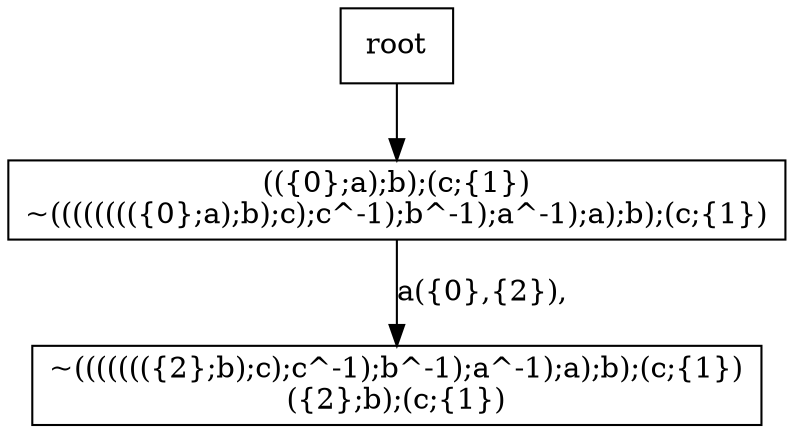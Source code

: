 digraph {
node[shape="box"]
N0x1218049c0[label="(({0};a);b);(c;{1})
~(((((((({0};a);b);c);c^-1);b^-1);a^-1);a);b);(c;{1})
"];
N0x1218049c0 -> N0x121809680[label="a({0},{2}), 
"];
N0x121809680[label="~((((((({2};b);c);c^-1);b^-1);a^-1);a);b);(c;{1})
({2};b);(c;{1})
"];
root -> N0x1218049c0;
}
